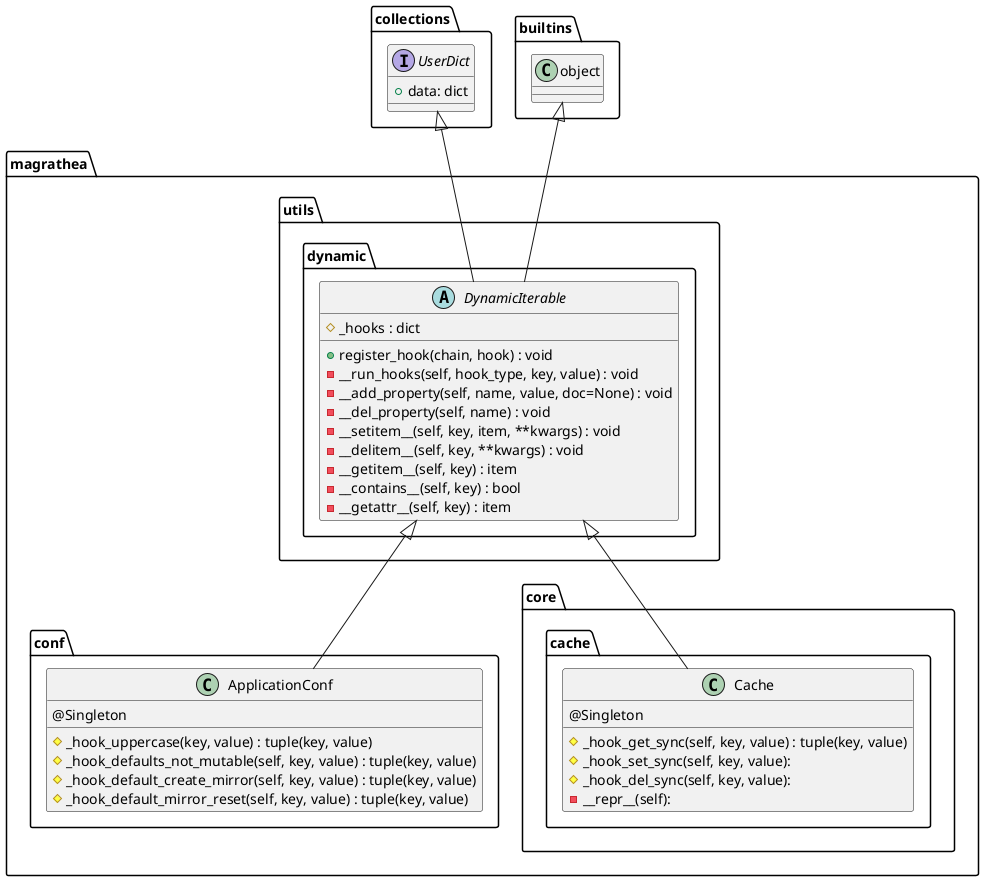 @startuml

package collections {
    interface UserDict {
        +data: dict
    }
}

package builtins {
    class object
}

package magrathea.utils.dynamic {
    abstract class DynamicIterable {
        #_hooks : dict
        +register_hook(chain, hook) : void
        -__run_hooks(self, hook_type, key, value) : void
        -__add_property(self, name, value, doc=None) : void
        -__del_property(self, name) : void
        -__setitem__(self, key, item, **kwargs) : void
        -__delitem__(self, key, **kwargs) : void
        -__getitem__(self, key) : item
        -__contains__(self, key) : bool
        -__getattr__(self, key) : item
    }
}

package magrathea.conf {
    class ApplicationConf {
        @Singleton
        #_hook_uppercase(key, value) : tuple(key, value)
        #_hook_defaults_not_mutable(self, key, value) : tuple(key, value)
        #_hook_default_create_mirror(self, key, value) : tuple(key, value)
        #_hook_default_mirror_reset(self, key, value) : tuple(key, value)
    }
}

package magrathea.core.cache {
    class Cache {
        @Singleton
        #_hook_get_sync(self, key, value) : tuple(key, value)
        #_hook_set_sync(self, key, value):
        #_hook_del_sync(self, key, value):
        -__repr__(self):
    }
}

UserDict <|-- DynamicIterable
object <|-- DynamicIterable
DynamicIterable <|-- ApplicationConf
DynamicIterable <|-- Cache

@enduml
